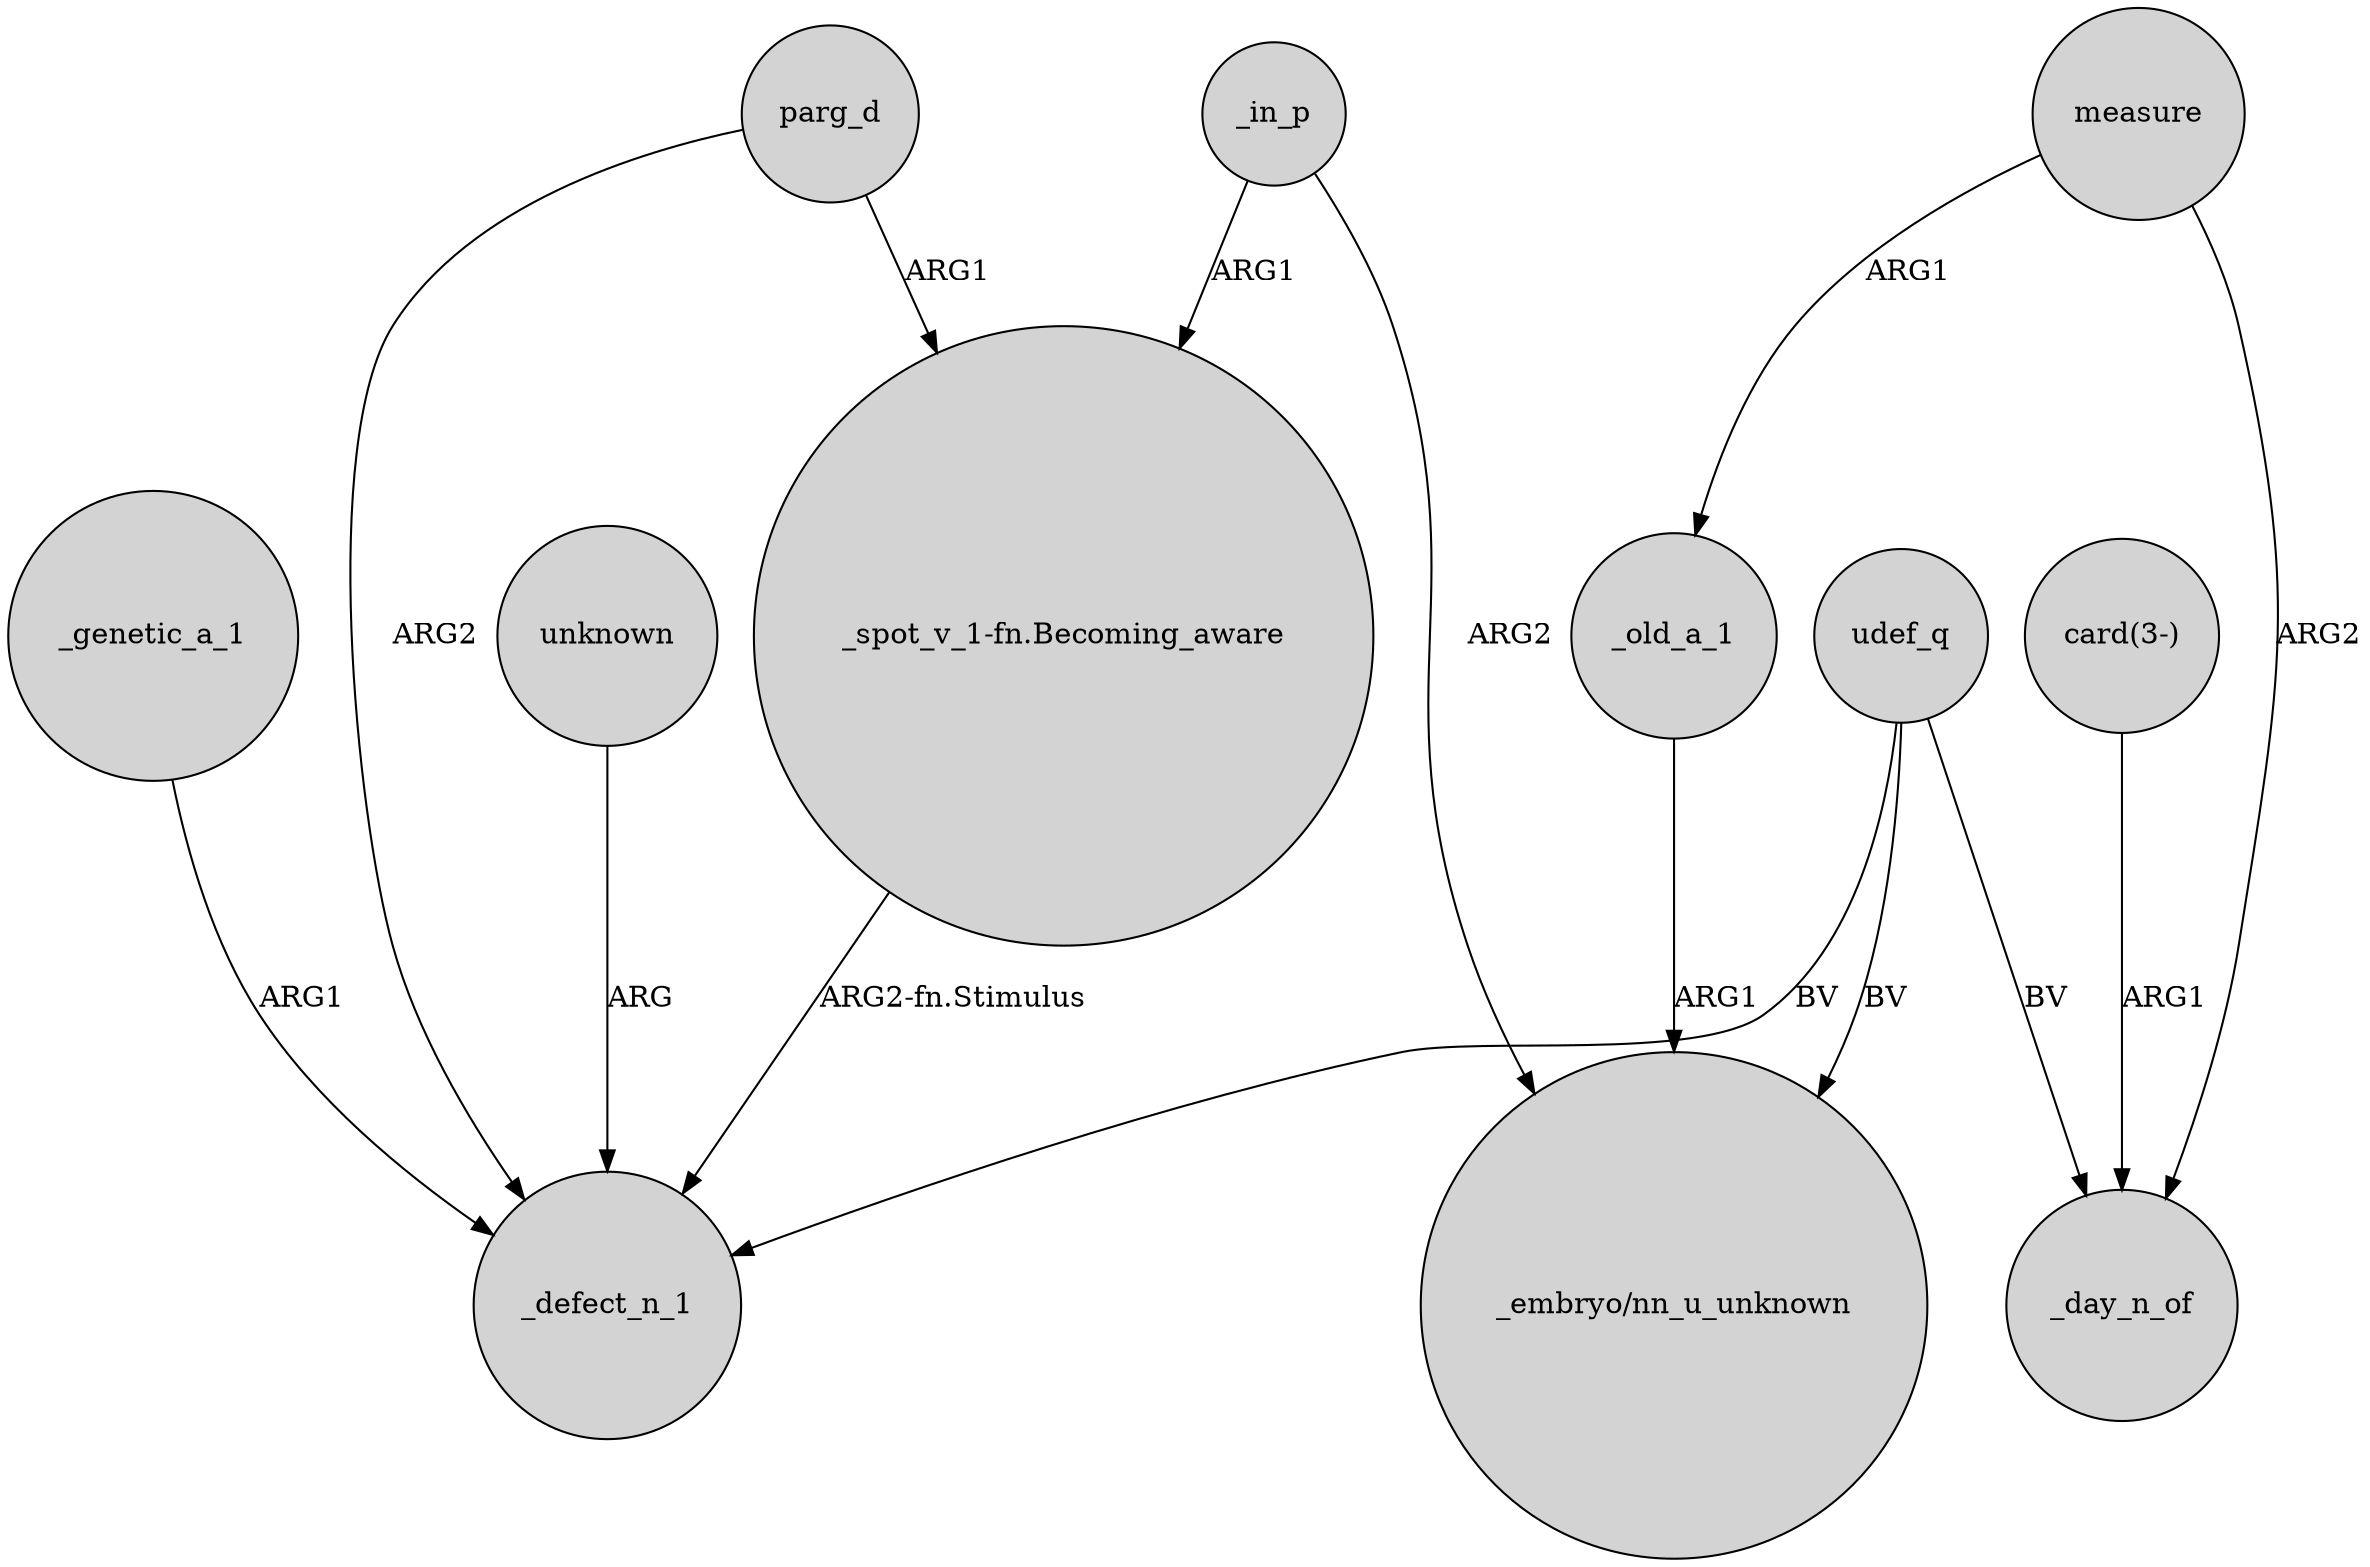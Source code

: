 digraph {
	node [shape=circle style=filled]
	"_spot_v_1-fn.Becoming_aware" -> _defect_n_1 [label="ARG2-fn.Stimulus"]
	_genetic_a_1 -> _defect_n_1 [label=ARG1]
	_old_a_1 -> "_embryo/nn_u_unknown" [label=ARG1]
	udef_q -> _day_n_of [label=BV]
	parg_d -> "_spot_v_1-fn.Becoming_aware" [label=ARG1]
	udef_q -> "_embryo/nn_u_unknown" [label=BV]
	_in_p -> "_spot_v_1-fn.Becoming_aware" [label=ARG1]
	udef_q -> _defect_n_1 [label=BV]
	_in_p -> "_embryo/nn_u_unknown" [label=ARG2]
	parg_d -> _defect_n_1 [label=ARG2]
	measure -> _day_n_of [label=ARG2]
	measure -> _old_a_1 [label=ARG1]
	"card(3-)" -> _day_n_of [label=ARG1]
	unknown -> _defect_n_1 [label=ARG]
}
